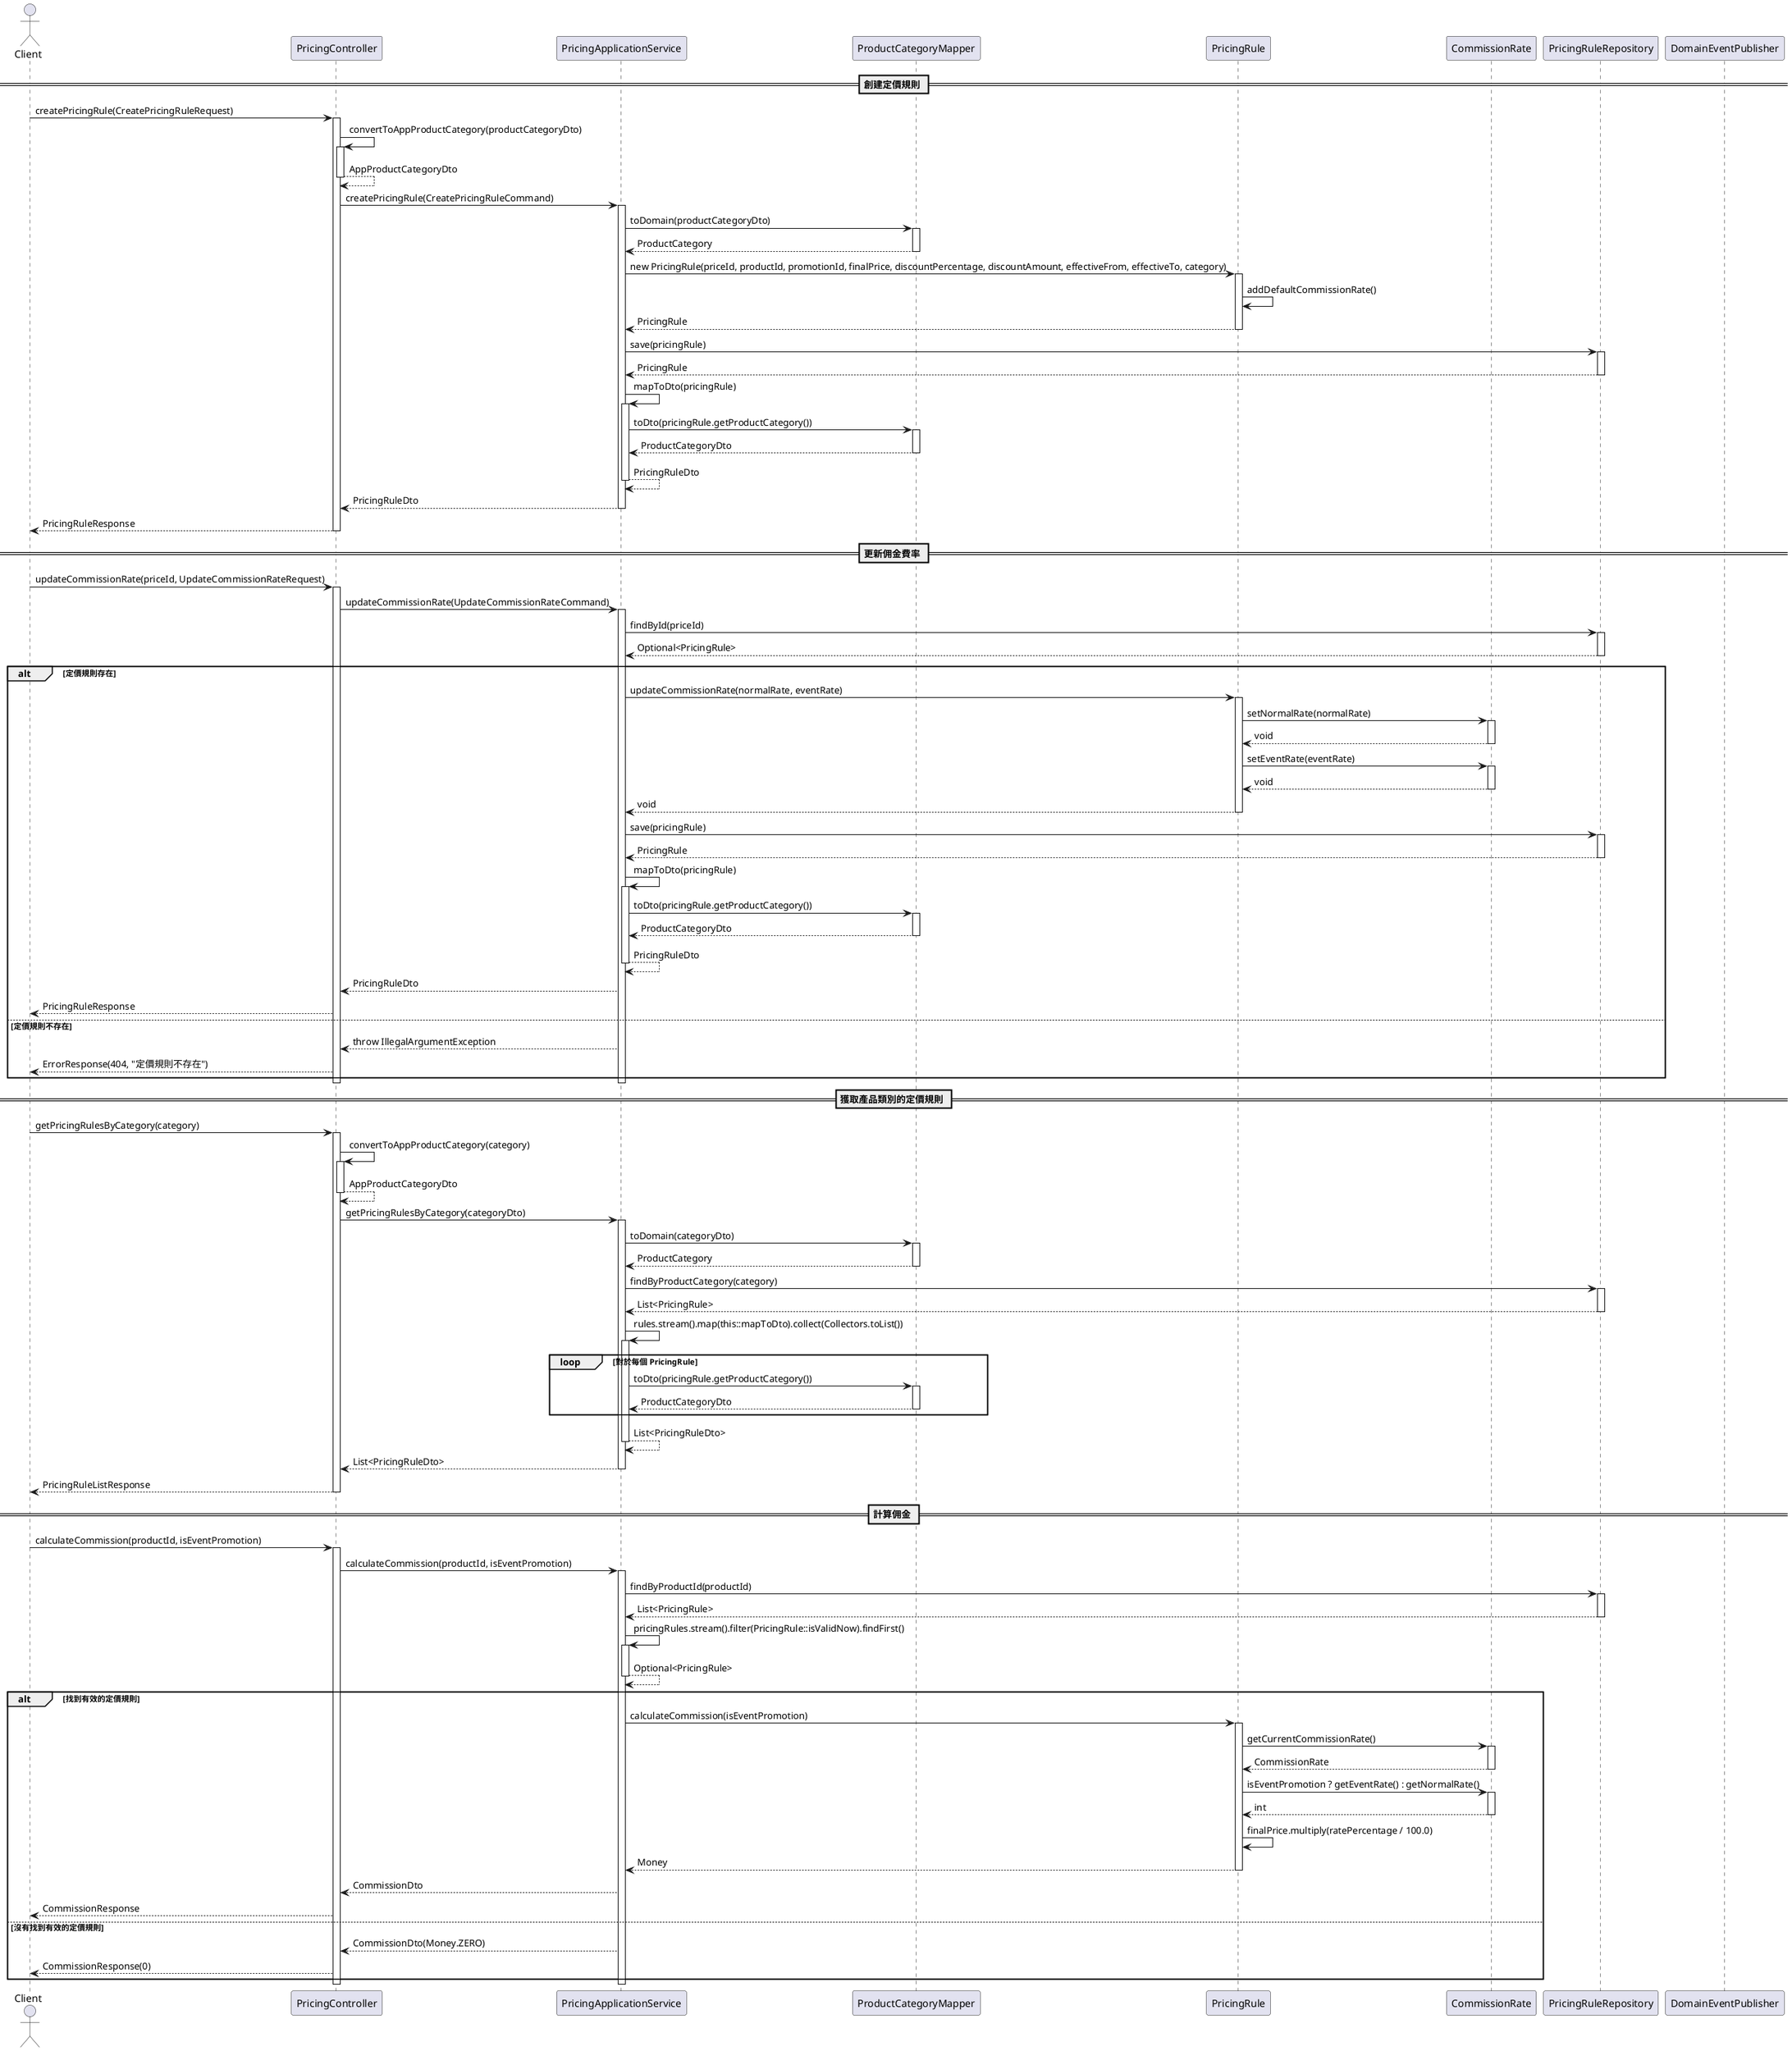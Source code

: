 @startuml 定價處理時序圖
skinparam responseMessageBelowArrow true

actor "Client" as C
participant "PricingController" as PC
participant "PricingApplicationService" as PAS
participant "ProductCategoryMapper" as PCM
participant "PricingRule" as PR
participant "CommissionRate" as CR
participant "PricingRuleRepository" as PRR
participant "DomainEventPublisher" as DEP

== 創建定價規則 ==
C -> PC: createPricingRule(CreatePricingRuleRequest)
activate PC

PC -> PC: convertToAppProductCategory(productCategoryDto)
activate PC
PC --> PC: AppProductCategoryDto
deactivate PC

PC -> PAS: createPricingRule(CreatePricingRuleCommand)
activate PAS

PAS -> PCM: toDomain(productCategoryDto)
activate PCM
PCM --> PAS: ProductCategory
deactivate PCM

PAS -> PR: new PricingRule(priceId, productId, promotionId, finalPrice, discountPercentage, discountAmount, effectiveFrom, effectiveTo, category)
activate PR
PR -> PR: addDefaultCommissionRate()
PR --> PAS: PricingRule
deactivate PR

PAS -> PRR: save(pricingRule)
activate PRR
PRR --> PAS: PricingRule
deactivate PRR

PAS -> PAS: mapToDto(pricingRule)
activate PAS
PAS -> PCM: toDto(pricingRule.getProductCategory())
activate PCM
PCM --> PAS: ProductCategoryDto
deactivate PCM
PAS --> PAS: PricingRuleDto
deactivate PAS

PAS --> PC: PricingRuleDto
deactivate PAS

PC --> C: PricingRuleResponse
deactivate PC

== 更新佣金費率 ==
C -> PC: updateCommissionRate(priceId, UpdateCommissionRateRequest)
activate PC

PC -> PAS: updateCommissionRate(UpdateCommissionRateCommand)
activate PAS

PAS -> PRR: findById(priceId)
activate PRR
PRR --> PAS: Optional<PricingRule>
deactivate PRR

alt 定價規則存在
  PAS -> PR: updateCommissionRate(normalRate, eventRate)
  activate PR
  PR -> CR: setNormalRate(normalRate)
  activate CR
  CR --> PR: void
  deactivate CR
  PR -> CR: setEventRate(eventRate)
  activate CR
  CR --> PR: void
  deactivate CR
  PR --> PAS: void
  deactivate PR
  
  PAS -> PRR: save(pricingRule)
  activate PRR
  PRR --> PAS: PricingRule
  deactivate PRR
  
  PAS -> PAS: mapToDto(pricingRule)
  activate PAS
  PAS -> PCM: toDto(pricingRule.getProductCategory())
  activate PCM
  PCM --> PAS: ProductCategoryDto
  deactivate PCM
  PAS --> PAS: PricingRuleDto
  deactivate PAS
  
  PAS --> PC: PricingRuleDto
  PC --> C: PricingRuleResponse
else 定價規則不存在
  PAS --> PC: throw IllegalArgumentException
  PC --> C: ErrorResponse(404, "定價規則不存在")
end
deactivate PAS
deactivate PC

== 獲取產品類別的定價規則 ==
C -> PC: getPricingRulesByCategory(category)
activate PC

PC -> PC: convertToAppProductCategory(category)
activate PC
PC --> PC: AppProductCategoryDto
deactivate PC

PC -> PAS: getPricingRulesByCategory(categoryDto)
activate PAS

PAS -> PCM: toDomain(categoryDto)
activate PCM
PCM --> PAS: ProductCategory
deactivate PCM

PAS -> PRR: findByProductCategory(category)
activate PRR
PRR --> PAS: List<PricingRule>
deactivate PRR

PAS -> PAS: rules.stream().map(this::mapToDto).collect(Collectors.toList())
activate PAS
loop 對於每個 PricingRule
  PAS -> PCM: toDto(pricingRule.getProductCategory())
  activate PCM
  PCM --> PAS: ProductCategoryDto
  deactivate PCM
end
PAS --> PAS: List<PricingRuleDto>
deactivate PAS

PAS --> PC: List<PricingRuleDto>
deactivate PAS

PC --> C: PricingRuleListResponse
deactivate PC

== 計算佣金 ==
C -> PC: calculateCommission(productId, isEventPromotion)
activate PC

PC -> PAS: calculateCommission(productId, isEventPromotion)
activate PAS

PAS -> PRR: findByProductId(productId)
activate PRR
PRR --> PAS: List<PricingRule>
deactivate PRR

PAS -> PAS: pricingRules.stream().filter(PricingRule::isValidNow).findFirst()
activate PAS
PAS --> PAS: Optional<PricingRule>
deactivate PAS

alt 找到有效的定價規則
  PAS -> PR: calculateCommission(isEventPromotion)
  activate PR
  PR -> CR: getCurrentCommissionRate()
  activate CR
  CR --> PR: CommissionRate
  deactivate CR
  PR -> CR: isEventPromotion ? getEventRate() : getNormalRate()
  activate CR
  CR --> PR: int
  deactivate CR
  PR -> PR: finalPrice.multiply(ratePercentage / 100.0)
  PR --> PAS: Money
  deactivate PR
  
  PAS --> PC: CommissionDto
  PC --> C: CommissionResponse
else 沒有找到有效的定價規則
  PAS --> PC: CommissionDto(Money.ZERO)
  PC --> C: CommissionResponse(0)
end
deactivate PAS
deactivate PC

@enduml